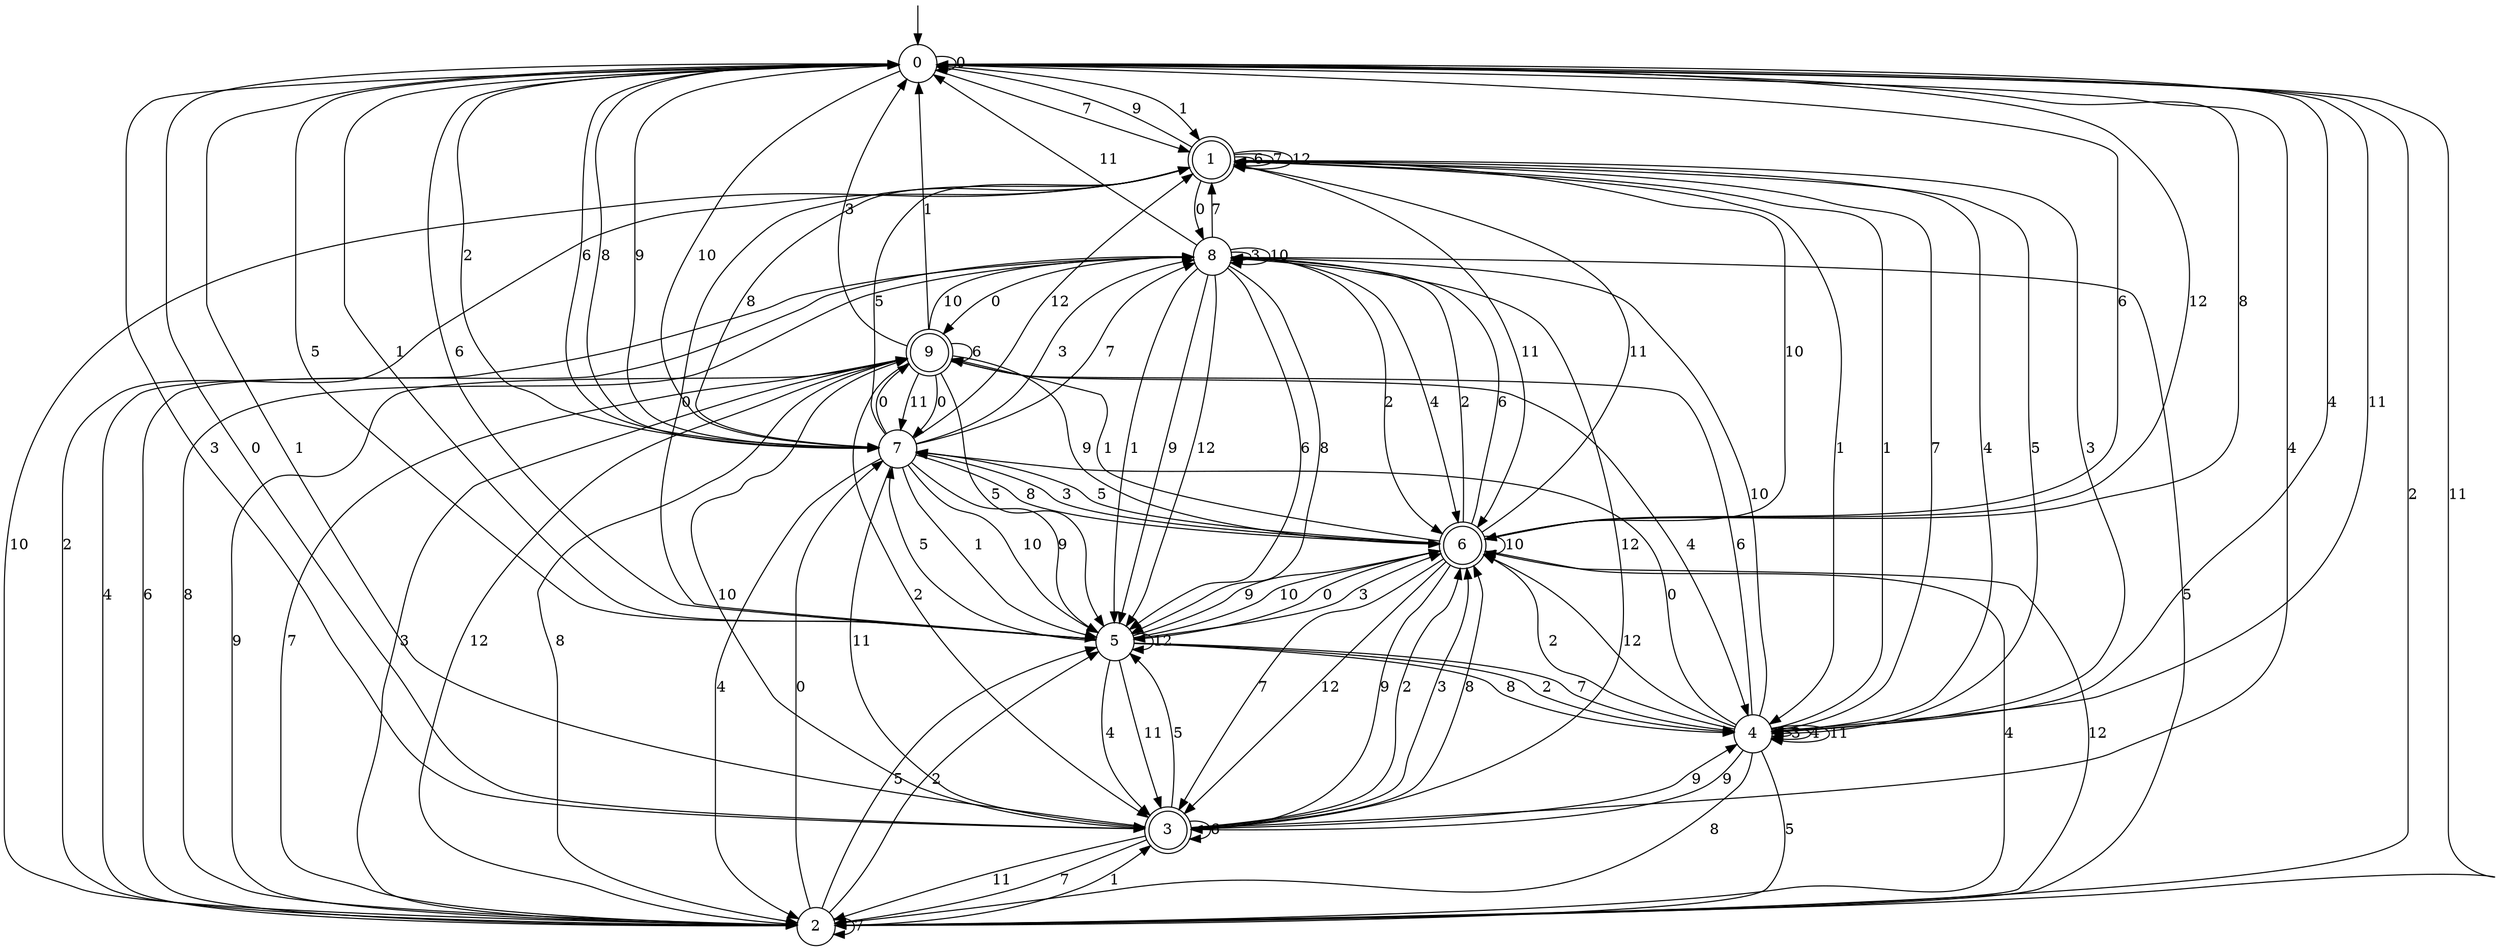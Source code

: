 digraph g {

	s0 [shape="circle" label="0"];
	s1 [shape="doublecircle" label="1"];
	s2 [shape="circle" label="2"];
	s3 [shape="doublecircle" label="3"];
	s4 [shape="circle" label="4"];
	s5 [shape="circle" label="5"];
	s6 [shape="doublecircle" label="6"];
	s7 [shape="circle" label="7"];
	s8 [shape="circle" label="8"];
	s9 [shape="doublecircle" label="9"];
	s0 -> s0 [label="0"];
	s0 -> s1 [label="1"];
	s0 -> s2 [label="2"];
	s0 -> s3 [label="3"];
	s0 -> s4 [label="4"];
	s0 -> s5 [label="5"];
	s0 -> s6 [label="6"];
	s0 -> s1 [label="7"];
	s0 -> s7 [label="8"];
	s0 -> s7 [label="9"];
	s0 -> s7 [label="10"];
	s0 -> s4 [label="11"];
	s0 -> s6 [label="12"];
	s1 -> s8 [label="0"];
	s1 -> s4 [label="1"];
	s1 -> s2 [label="2"];
	s1 -> s4 [label="3"];
	s1 -> s4 [label="4"];
	s1 -> s4 [label="5"];
	s1 -> s1 [label="6"];
	s1 -> s1 [label="7"];
	s1 -> s7 [label="8"];
	s1 -> s0 [label="9"];
	s1 -> s6 [label="10"];
	s1 -> s6 [label="11"];
	s1 -> s1 [label="12"];
	s2 -> s7 [label="0"];
	s2 -> s3 [label="1"];
	s2 -> s5 [label="2"];
	s2 -> s9 [label="3"];
	s2 -> s8 [label="4"];
	s2 -> s5 [label="5"];
	s2 -> s8 [label="6"];
	s2 -> s2 [label="7"];
	s2 -> s8 [label="8"];
	s2 -> s9 [label="9"];
	s2 -> s1 [label="10"];
	s2 -> s0 [label="11"];
	s2 -> s6 [label="12"];
	s3 -> s0 [label="0"];
	s3 -> s0 [label="1"];
	s3 -> s6 [label="2"];
	s3 -> s6 [label="3"];
	s3 -> s0 [label="4"];
	s3 -> s5 [label="5"];
	s3 -> s3 [label="6"];
	s3 -> s2 [label="7"];
	s3 -> s6 [label="8"];
	s3 -> s4 [label="9"];
	s3 -> s9 [label="10"];
	s3 -> s2 [label="11"];
	s3 -> s8 [label="12"];
	s4 -> s7 [label="0"];
	s4 -> s1 [label="1"];
	s4 -> s6 [label="2"];
	s4 -> s4 [label="3"];
	s4 -> s4 [label="4"];
	s4 -> s2 [label="5"];
	s4 -> s9 [label="6"];
	s4 -> s1 [label="7"];
	s4 -> s2 [label="8"];
	s4 -> s3 [label="9"];
	s4 -> s8 [label="10"];
	s4 -> s4 [label="11"];
	s4 -> s6 [label="12"];
	s5 -> s1 [label="0"];
	s5 -> s0 [label="1"];
	s5 -> s4 [label="2"];
	s5 -> s6 [label="3"];
	s5 -> s3 [label="4"];
	s5 -> s7 [label="5"];
	s5 -> s0 [label="6"];
	s5 -> s4 [label="7"];
	s5 -> s4 [label="8"];
	s5 -> s6 [label="9"];
	s5 -> s6 [label="10"];
	s5 -> s3 [label="11"];
	s5 -> s5 [label="12"];
	s6 -> s5 [label="0"];
	s6 -> s9 [label="1"];
	s6 -> s8 [label="2"];
	s6 -> s7 [label="3"];
	s6 -> s2 [label="4"];
	s6 -> s7 [label="5"];
	s6 -> s8 [label="6"];
	s6 -> s3 [label="7"];
	s6 -> s0 [label="8"];
	s6 -> s3 [label="9"];
	s6 -> s6 [label="10"];
	s6 -> s1 [label="11"];
	s6 -> s3 [label="12"];
	s7 -> s9 [label="0"];
	s7 -> s5 [label="1"];
	s7 -> s0 [label="2"];
	s7 -> s8 [label="3"];
	s7 -> s2 [label="4"];
	s7 -> s1 [label="5"];
	s7 -> s0 [label="6"];
	s7 -> s8 [label="7"];
	s7 -> s6 [label="8"];
	s7 -> s5 [label="9"];
	s7 -> s5 [label="10"];
	s7 -> s3 [label="11"];
	s7 -> s1 [label="12"];
	s8 -> s9 [label="0"];
	s8 -> s5 [label="1"];
	s8 -> s6 [label="2"];
	s8 -> s8 [label="3"];
	s8 -> s6 [label="4"];
	s8 -> s2 [label="5"];
	s8 -> s5 [label="6"];
	s8 -> s1 [label="7"];
	s8 -> s5 [label="8"];
	s8 -> s5 [label="9"];
	s8 -> s8 [label="10"];
	s8 -> s0 [label="11"];
	s8 -> s5 [label="12"];
	s9 -> s7 [label="0"];
	s9 -> s0 [label="1"];
	s9 -> s3 [label="2"];
	s9 -> s0 [label="3"];
	s9 -> s4 [label="4"];
	s9 -> s5 [label="5"];
	s9 -> s9 [label="6"];
	s9 -> s2 [label="7"];
	s9 -> s2 [label="8"];
	s9 -> s6 [label="9"];
	s9 -> s8 [label="10"];
	s9 -> s7 [label="11"];
	s9 -> s2 [label="12"];

__start0 [label="" shape="none" width="0" height="0"];
__start0 -> s0;

}
